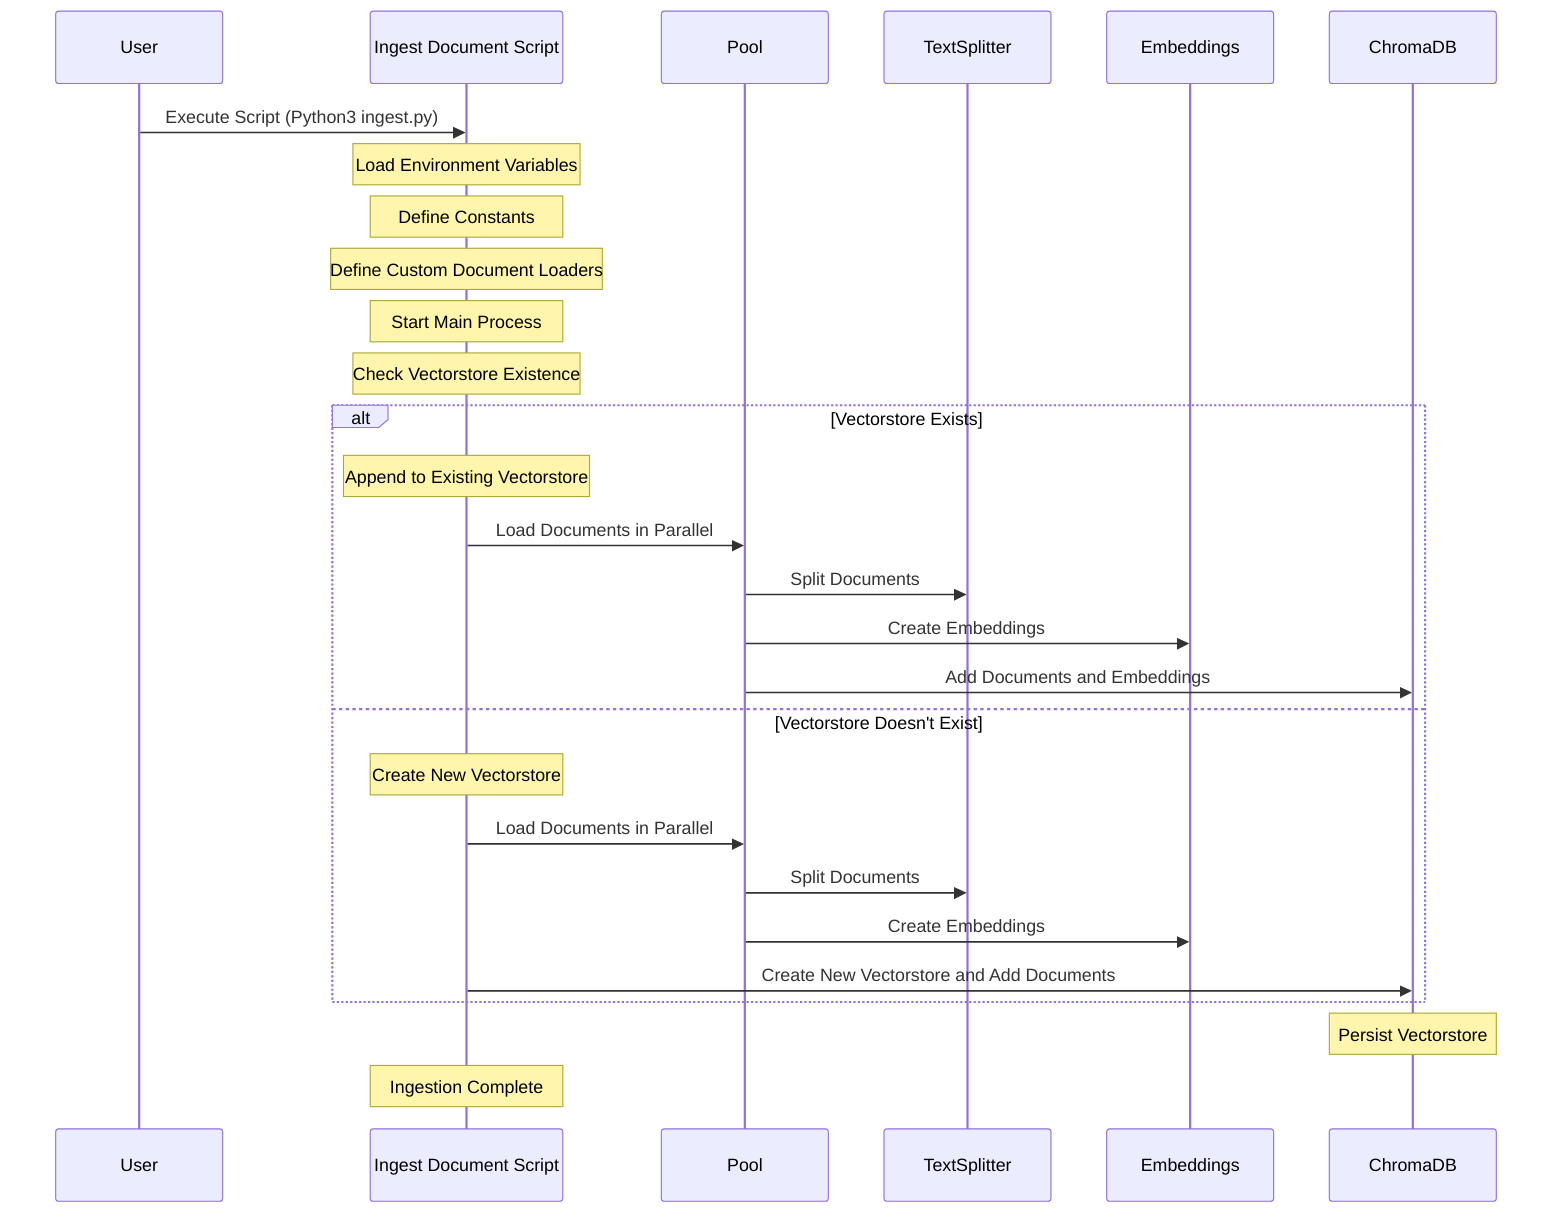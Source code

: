 sequenceDiagram
    participant User
    participant Script as Ingest Document Script 
    participant Pool
    participant TextSplitter
    participant Embeddings
    participant ChromaDB

    User ->> Script: Execute Script (Python3 ingest.py)
    Note over Script: Load Environment Variables
    Note over Script: Define Constants
    Note over Script: Define Custom Document Loaders
    Note over Script: Start Main Process

    Note over Script: Check Vectorstore Existence
   
    alt Vectorstore Exists
        Note over Script: Append to Existing Vectorstore
        Script ->> Pool: Load Documents in Parallel
        Pool ->> TextSplitter: Split Documents
        Pool ->> Embeddings: Create Embeddings
        Pool ->> ChromaDB: Add Documents and Embeddings
    else Vectorstore Doesn't Exist
        Note over Script: Create New Vectorstore
        Script ->> Pool: Load Documents in Parallel
        Pool ->> TextSplitter: Split Documents
        Pool ->> Embeddings: Create Embeddings
        Script ->> ChromaDB: Create New Vectorstore and Add Documents
    end

    Note over ChromaDB: Persist Vectorstore
    Note over Script: Ingestion Complete